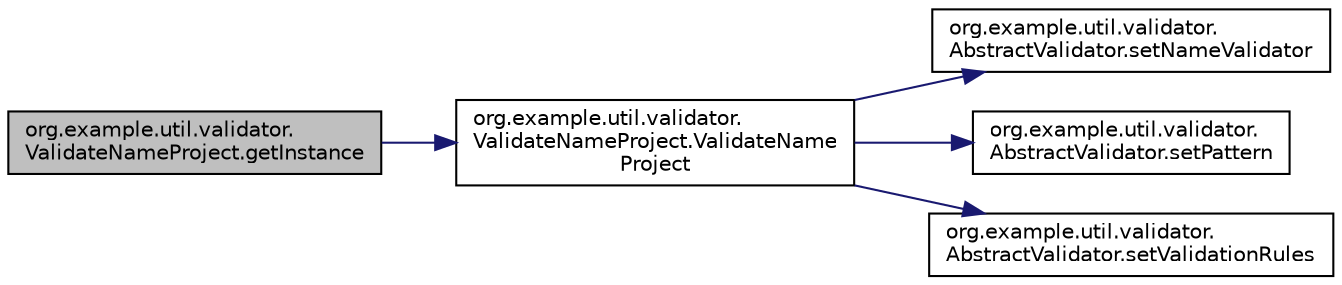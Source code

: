 digraph "org.example.util.validator.ValidateNameProject.getInstance"
{
 // LATEX_PDF_SIZE
  edge [fontname="Helvetica",fontsize="10",labelfontname="Helvetica",labelfontsize="10"];
  node [fontname="Helvetica",fontsize="10",shape=record];
  rankdir="LR";
  Node1 [label="org.example.util.validator.\lValidateNameProject.getInstance",height=0.2,width=0.4,color="black", fillcolor="grey75", style="filled", fontcolor="black",tooltip=" "];
  Node1 -> Node2 [color="midnightblue",fontsize="10",style="solid",fontname="Helvetica"];
  Node2 [label="org.example.util.validator.\lValidateNameProject.ValidateName\lProject",height=0.2,width=0.4,color="black", fillcolor="white", style="filled",URL="$d9/d77/a00095_a1850c3163d863987288bf1edcc6389b5.html#a1850c3163d863987288bf1edcc6389b5",tooltip="Instantiates a new Validate name project."];
  Node2 -> Node3 [color="midnightblue",fontsize="10",style="solid",fontname="Helvetica"];
  Node3 [label="org.example.util.validator.\lAbstractValidator.setNameValidator",height=0.2,width=0.4,color="black", fillcolor="white", style="filled",URL="$d1/d51/a00079_a4e5c51528d1ceff3e97a2c833c66bd2e.html#a4e5c51528d1ceff3e97a2c833c66bd2e",tooltip="Sets name validator."];
  Node2 -> Node4 [color="midnightblue",fontsize="10",style="solid",fontname="Helvetica"];
  Node4 [label="org.example.util.validator.\lAbstractValidator.setPattern",height=0.2,width=0.4,color="black", fillcolor="white", style="filled",URL="$d1/d51/a00079_ad9a4477ef4cec79579960fb1683ff1a6.html#ad9a4477ef4cec79579960fb1683ff1a6",tooltip="Sets pattern."];
  Node2 -> Node5 [color="midnightblue",fontsize="10",style="solid",fontname="Helvetica"];
  Node5 [label="org.example.util.validator.\lAbstractValidator.setValidationRules",height=0.2,width=0.4,color="black", fillcolor="white", style="filled",URL="$d1/d51/a00079_a5cbc4c3ade49bfeff8b56acb5a872fbc.html#a5cbc4c3ade49bfeff8b56acb5a872fbc",tooltip="Sets validation rules."];
}
